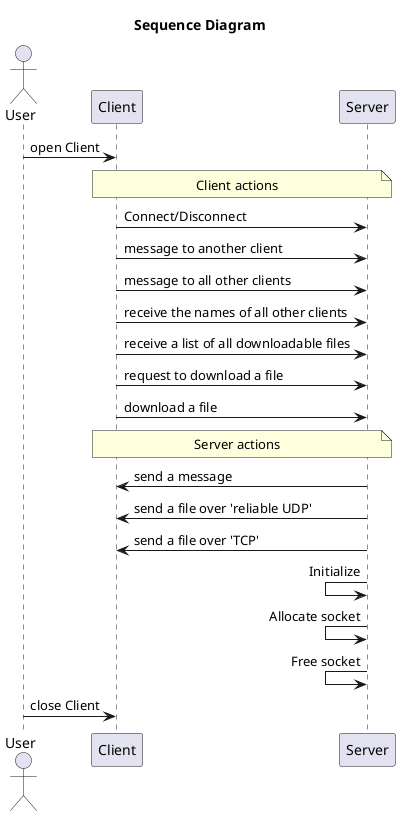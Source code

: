 @startuml
title Sequence Diagram

actor User
participant Client
participant Server

User -> Client : open Client

note over Client, Server:Client actions

Client -> Server: Connect/Disconnect
Client -> Server : message to another client
Client -> Server : message to all other clients
Client -> Server : receive the names of all other clients
Client -> Server : receive a list of all downloadable files
Client -> Server : request to download a file
Client -> Server : download a file

note over Server, Client : Server actions
Server ->Client : send a message
Server ->Client : send a file over 'reliable UDP'
Server ->Client : send a file over 'TCP'
Server <-Server : Initialize
Server <-Server : Allocate socket
Server <-Server : Free socket

User -> Client : close Client
@enduml